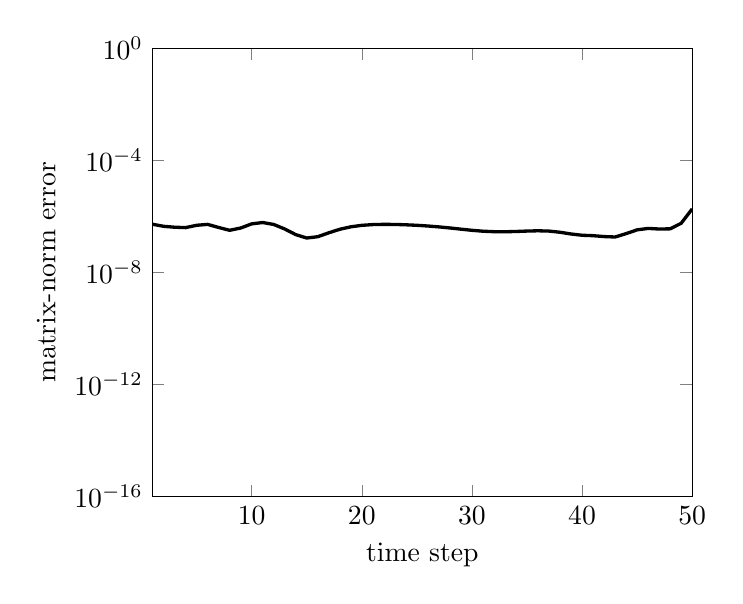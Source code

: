 \begin{tikzpicture}[]
\begin{axis}[ylabel = {matrix-norm error}, xmin = {1.0}, xmax = {50}, axis equal image = {false}, ymax = {1.0}, ymode = {log}, xlabel = {time step}, hide axis = {false}, ymin = {1.0e-16}]\addplot+ [mark = {}, color=black, very thick]coordinates {
(1.0, 5.192e-7)
(2.0, 4.392e-7)
(3.0, 4.069e-7)
(4.0, 3.946e-7)
(5.0, 4.767e-7)
(6.0, 5.14e-7)
(7.0, 3.983e-7)
(8.0, 3.162e-7)
(9.0, 3.812e-7)
(10.0, 5.367e-7)
(11.0, 5.988e-7)
(12.0, 5.108e-7)
(13.0, 3.519e-7)
(14.0, 2.217e-7)
(15.0, 1.675e-7)
(16.0, 1.87e-7)
(17.0, 2.573e-7)
(18.0, 3.441e-7)
(19.0, 4.21e-7)
(20.0, 4.753e-7)
(21.0, 5.054e-7)
(22.0, 5.154e-7)
(23.0, 5.111e-7)
(24.0, 4.972e-7)
(25.0, 4.764e-7)
(26.0, 4.499e-7)
(27.0, 4.181e-7)
(28.0, 3.828e-7)
(29.0, 3.47e-7)
(30.0, 3.157e-7)
(31.0, 2.934e-7)
(32.0, 2.82e-7)
(33.0, 2.804e-7)
(34.0, 2.867e-7)
(35.0, 2.97e-7)
(36.0, 3.037e-7)
(37.0, 2.961e-7)
(38.0, 2.693e-7)
(39.0, 2.334e-7)
(40.0, 2.104e-7)
(41.0, 2.031e-7)
(42.0, 1.888e-7)
(43.0, 1.823e-7)
(44.0, 2.408e-7)
(45.0, 3.281e-7)
(46.0, 3.689e-7)
(47.0, 3.51e-7)
(48.0, 3.567e-7)
(49.0, 5.636e-7)
(50.0, 1.832e-6)
};
\end{axis}

\end{tikzpicture}
